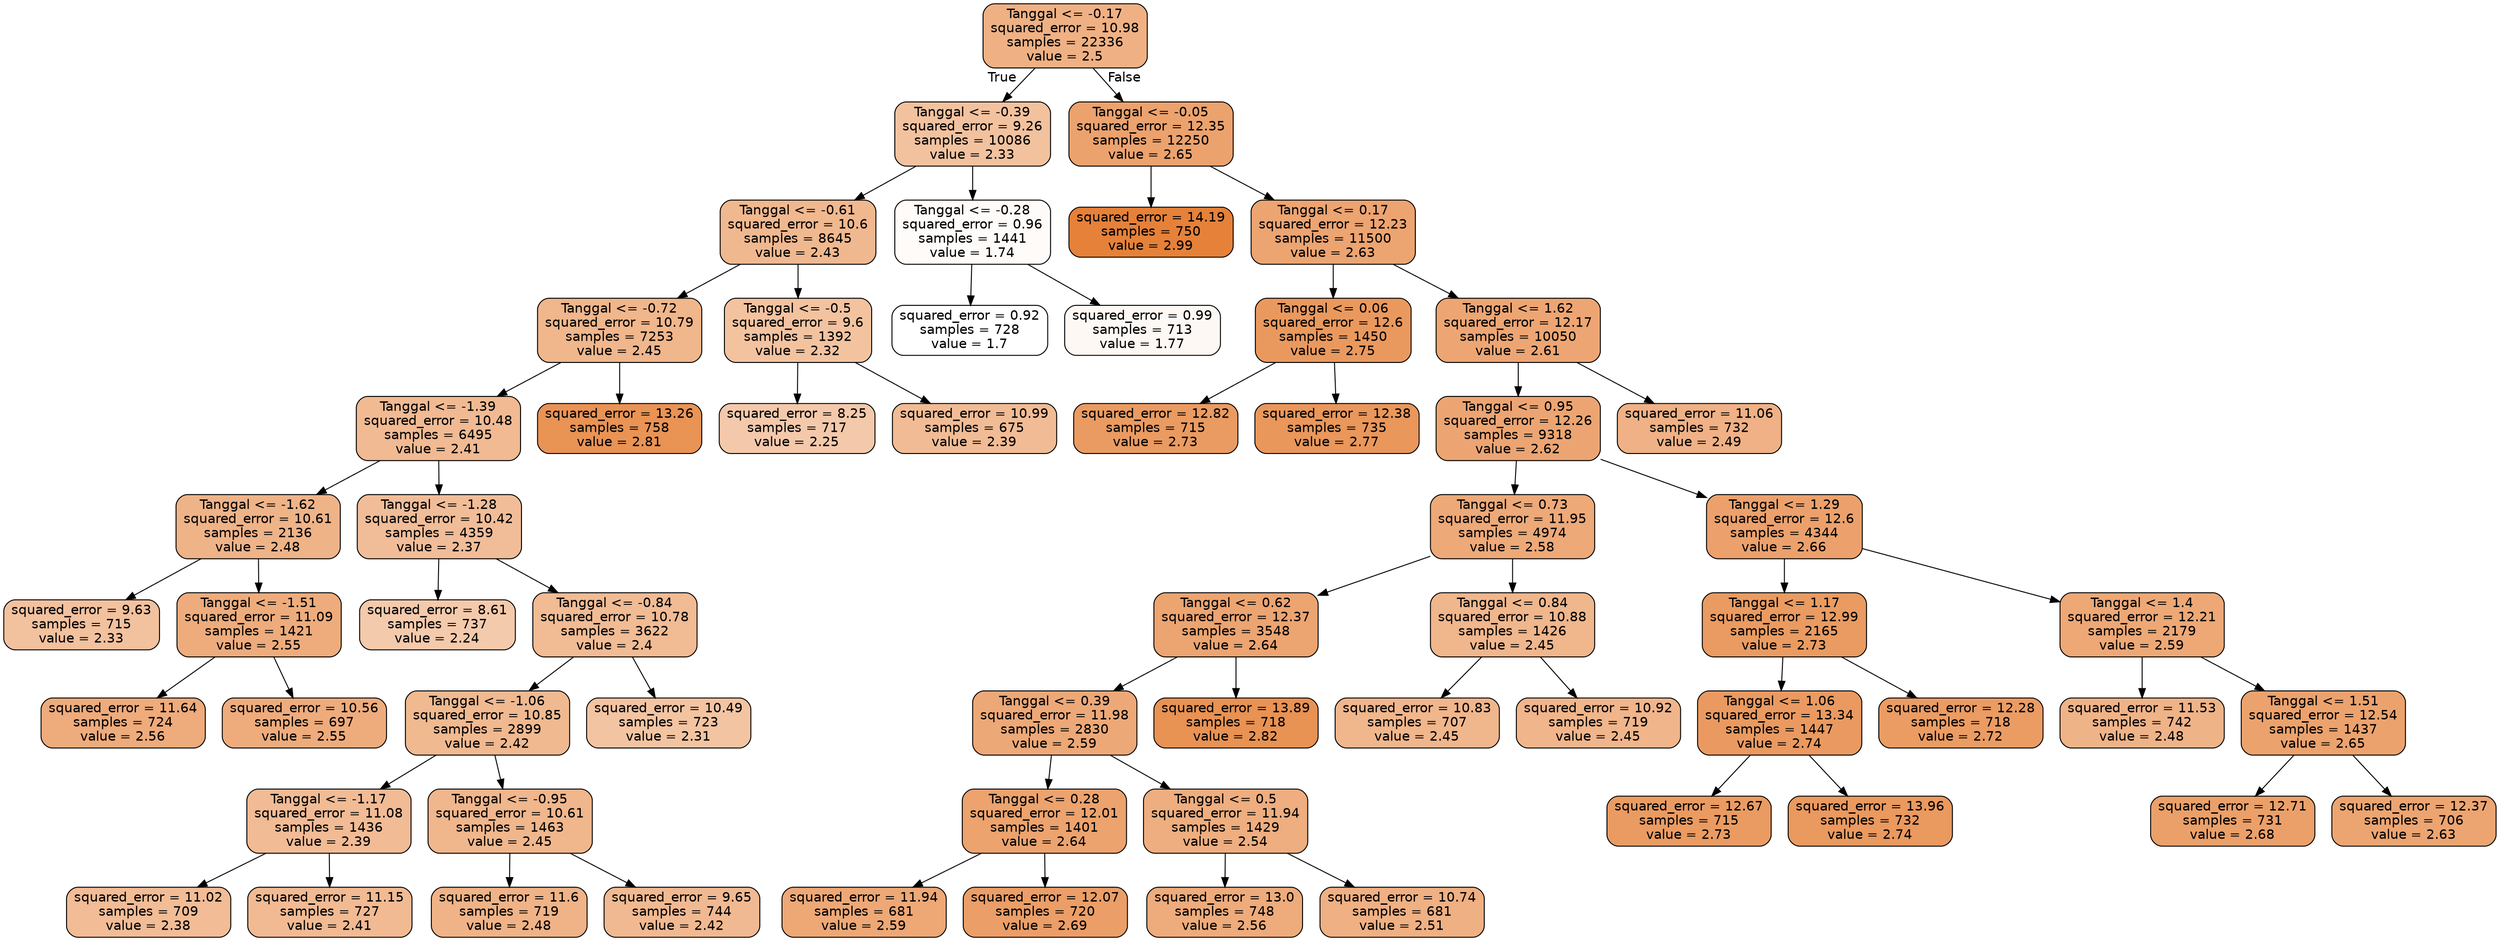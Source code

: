 digraph Tree {
node [shape=box, style="filled, rounded", color="black", fontname="helvetica"] ;
edge [fontname="helvetica"] ;
0 [label="Tanggal <= -0.17\nsquared_error = 10.98\nsamples = 22336\nvalue = 2.5", fillcolor="#efb184"] ;
1 [label="Tanggal <= -0.39\nsquared_error = 9.26\nsamples = 10086\nvalue = 2.33", fillcolor="#f2c29f"] ;
0 -> 1 [labeldistance=2.5, labelangle=45, headlabel="True"] ;
2 [label="Tanggal <= -0.61\nsquared_error = 10.6\nsamples = 8645\nvalue = 2.43", fillcolor="#f0b88f"] ;
1 -> 2 ;
3 [label="Tanggal <= -0.72\nsquared_error = 10.79\nsamples = 7253\nvalue = 2.45", fillcolor="#f0b68c"] ;
2 -> 3 ;
4 [label="Tanggal <= -1.39\nsquared_error = 10.48\nsamples = 6495\nvalue = 2.41", fillcolor="#f1ba93"] ;
3 -> 4 ;
5 [label="Tanggal <= -1.62\nsquared_error = 10.61\nsamples = 2136\nvalue = 2.48", fillcolor="#efb388"] ;
4 -> 5 ;
6 [label="squared_error = 9.63\nsamples = 715\nvalue = 2.33", fillcolor="#f2c19e"] ;
5 -> 6 ;
7 [label="Tanggal <= -1.51\nsquared_error = 11.09\nsamples = 1421\nvalue = 2.55", fillcolor="#eeac7c"] ;
5 -> 7 ;
8 [label="squared_error = 11.64\nsamples = 724\nvalue = 2.56", fillcolor="#eeab7c"] ;
7 -> 8 ;
9 [label="squared_error = 10.56\nsamples = 697\nvalue = 2.55", fillcolor="#eeac7d"] ;
7 -> 9 ;
10 [label="Tanggal <= -1.28\nsquared_error = 10.42\nsamples = 4359\nvalue = 2.37", fillcolor="#f1bd98"] ;
4 -> 10 ;
11 [label="squared_error = 8.61\nsamples = 737\nvalue = 2.24", fillcolor="#f4caac"] ;
10 -> 11 ;
12 [label="Tanggal <= -0.84\nsquared_error = 10.78\nsamples = 3622\nvalue = 2.4", fillcolor="#f1bb94"] ;
10 -> 12 ;
13 [label="Tanggal <= -1.06\nsquared_error = 10.85\nsamples = 2899\nvalue = 2.42", fillcolor="#f0b990"] ;
12 -> 13 ;
14 [label="Tanggal <= -1.17\nsquared_error = 11.08\nsamples = 1436\nvalue = 2.39", fillcolor="#f1bb95"] ;
13 -> 14 ;
15 [label="squared_error = 11.02\nsamples = 709\nvalue = 2.38", fillcolor="#f1bc96"] ;
14 -> 15 ;
16 [label="squared_error = 11.15\nsamples = 727\nvalue = 2.41", fillcolor="#f1ba93"] ;
14 -> 16 ;
17 [label="Tanggal <= -0.95\nsquared_error = 10.61\nsamples = 1463\nvalue = 2.45", fillcolor="#f0b68c"] ;
13 -> 17 ;
18 [label="squared_error = 11.6\nsamples = 719\nvalue = 2.48", fillcolor="#efb387"] ;
17 -> 18 ;
19 [label="squared_error = 9.65\nsamples = 744\nvalue = 2.42", fillcolor="#f1b991"] ;
17 -> 19 ;
20 [label="squared_error = 10.49\nsamples = 723\nvalue = 2.31", fillcolor="#f3c4a2"] ;
12 -> 20 ;
21 [label="squared_error = 13.26\nsamples = 758\nvalue = 2.81", fillcolor="#e99355"] ;
3 -> 21 ;
22 [label="Tanggal <= -0.5\nsquared_error = 9.6\nsamples = 1392\nvalue = 2.32", fillcolor="#f3c3a0"] ;
2 -> 22 ;
23 [label="squared_error = 8.25\nsamples = 717\nvalue = 2.25", fillcolor="#f4c9ab"] ;
22 -> 23 ;
24 [label="squared_error = 10.99\nsamples = 675\nvalue = 2.39", fillcolor="#f1bc95"] ;
22 -> 24 ;
25 [label="Tanggal <= -0.28\nsquared_error = 0.96\nsamples = 1441\nvalue = 1.74", fillcolor="#fefbf9"] ;
1 -> 25 ;
26 [label="squared_error = 0.92\nsamples = 728\nvalue = 1.7", fillcolor="#ffffff"] ;
25 -> 26 ;
27 [label="squared_error = 0.99\nsamples = 713\nvalue = 1.77", fillcolor="#fef8f4"] ;
25 -> 27 ;
28 [label="Tanggal <= -0.05\nsquared_error = 12.35\nsamples = 12250\nvalue = 2.65", fillcolor="#eca26d"] ;
0 -> 28 [labeldistance=2.5, labelangle=-45, headlabel="False"] ;
29 [label="squared_error = 14.19\nsamples = 750\nvalue = 2.99", fillcolor="#e58139"] ;
28 -> 29 ;
30 [label="Tanggal <= 0.17\nsquared_error = 12.23\nsamples = 11500\nvalue = 2.63", fillcolor="#eca471"] ;
28 -> 30 ;
31 [label="Tanggal <= 0.06\nsquared_error = 12.6\nsamples = 1450\nvalue = 2.75", fillcolor="#ea995e"] ;
30 -> 31 ;
32 [label="squared_error = 12.82\nsamples = 715\nvalue = 2.73", fillcolor="#ea9b61"] ;
31 -> 32 ;
33 [label="squared_error = 12.38\nsamples = 735\nvalue = 2.77", fillcolor="#e9975b"] ;
31 -> 33 ;
34 [label="Tanggal <= 1.62\nsquared_error = 12.17\nsamples = 10050\nvalue = 2.61", fillcolor="#eda673"] ;
30 -> 34 ;
35 [label="Tanggal <= 0.95\nsquared_error = 12.26\nsamples = 9318\nvalue = 2.62", fillcolor="#eca572"] ;
34 -> 35 ;
36 [label="Tanggal <= 0.73\nsquared_error = 11.95\nsamples = 4974\nvalue = 2.58", fillcolor="#eda978"] ;
35 -> 36 ;
37 [label="Tanggal <= 0.62\nsquared_error = 12.37\nsamples = 3548\nvalue = 2.64", fillcolor="#eca470"] ;
36 -> 37 ;
38 [label="Tanggal <= 0.39\nsquared_error = 11.98\nsamples = 2830\nvalue = 2.59", fillcolor="#eda877"] ;
37 -> 38 ;
39 [label="Tanggal <= 0.28\nsquared_error = 12.01\nsamples = 1401\nvalue = 2.64", fillcolor="#eca36e"] ;
38 -> 39 ;
40 [label="squared_error = 11.94\nsamples = 681\nvalue = 2.59", fillcolor="#eda876"] ;
39 -> 40 ;
41 [label="squared_error = 12.07\nsamples = 720\nvalue = 2.69", fillcolor="#eb9e67"] ;
39 -> 41 ;
42 [label="Tanggal <= 0.5\nsquared_error = 11.94\nsamples = 1429\nvalue = 2.54", fillcolor="#eeae7f"] ;
38 -> 42 ;
43 [label="squared_error = 13.0\nsamples = 748\nvalue = 2.56", fillcolor="#eeab7b"] ;
42 -> 43 ;
44 [label="squared_error = 10.74\nsamples = 681\nvalue = 2.51", fillcolor="#efb083"] ;
42 -> 44 ;
45 [label="squared_error = 13.89\nsamples = 718\nvalue = 2.82", fillcolor="#e89253"] ;
37 -> 45 ;
46 [label="Tanggal <= 0.84\nsquared_error = 10.88\nsamples = 1426\nvalue = 2.45", fillcolor="#f0b68c"] ;
36 -> 46 ;
47 [label="squared_error = 10.83\nsamples = 707\nvalue = 2.45", fillcolor="#f0b68c"] ;
46 -> 47 ;
48 [label="squared_error = 10.92\nsamples = 719\nvalue = 2.45", fillcolor="#f0b58b"] ;
46 -> 48 ;
49 [label="Tanggal <= 1.29\nsquared_error = 12.6\nsamples = 4344\nvalue = 2.66", fillcolor="#eca16c"] ;
35 -> 49 ;
50 [label="Tanggal <= 1.17\nsquared_error = 12.99\nsamples = 2165\nvalue = 2.73", fillcolor="#ea9b61"] ;
49 -> 50 ;
51 [label="Tanggal <= 1.06\nsquared_error = 13.34\nsamples = 1447\nvalue = 2.74", fillcolor="#ea9a60"] ;
50 -> 51 ;
52 [label="squared_error = 12.67\nsamples = 715\nvalue = 2.73", fillcolor="#ea9b62"] ;
51 -> 52 ;
53 [label="squared_error = 13.96\nsamples = 732\nvalue = 2.74", fillcolor="#ea995f"] ;
51 -> 53 ;
54 [label="squared_error = 12.28\nsamples = 718\nvalue = 2.72", fillcolor="#eb9c63"] ;
50 -> 54 ;
55 [label="Tanggal <= 1.4\nsquared_error = 12.21\nsamples = 2179\nvalue = 2.59", fillcolor="#eda876"] ;
49 -> 55 ;
56 [label="squared_error = 11.53\nsamples = 742\nvalue = 2.48", fillcolor="#efb388"] ;
55 -> 56 ;
57 [label="Tanggal <= 1.51\nsquared_error = 12.54\nsamples = 1437\nvalue = 2.65", fillcolor="#eca26d"] ;
55 -> 57 ;
58 [label="squared_error = 12.71\nsamples = 731\nvalue = 2.68", fillcolor="#eba069"] ;
57 -> 58 ;
59 [label="squared_error = 12.37\nsamples = 706\nvalue = 2.63", fillcolor="#eca571"] ;
57 -> 59 ;
60 [label="squared_error = 11.06\nsamples = 732\nvalue = 2.49", fillcolor="#efb185"] ;
34 -> 60 ;
}